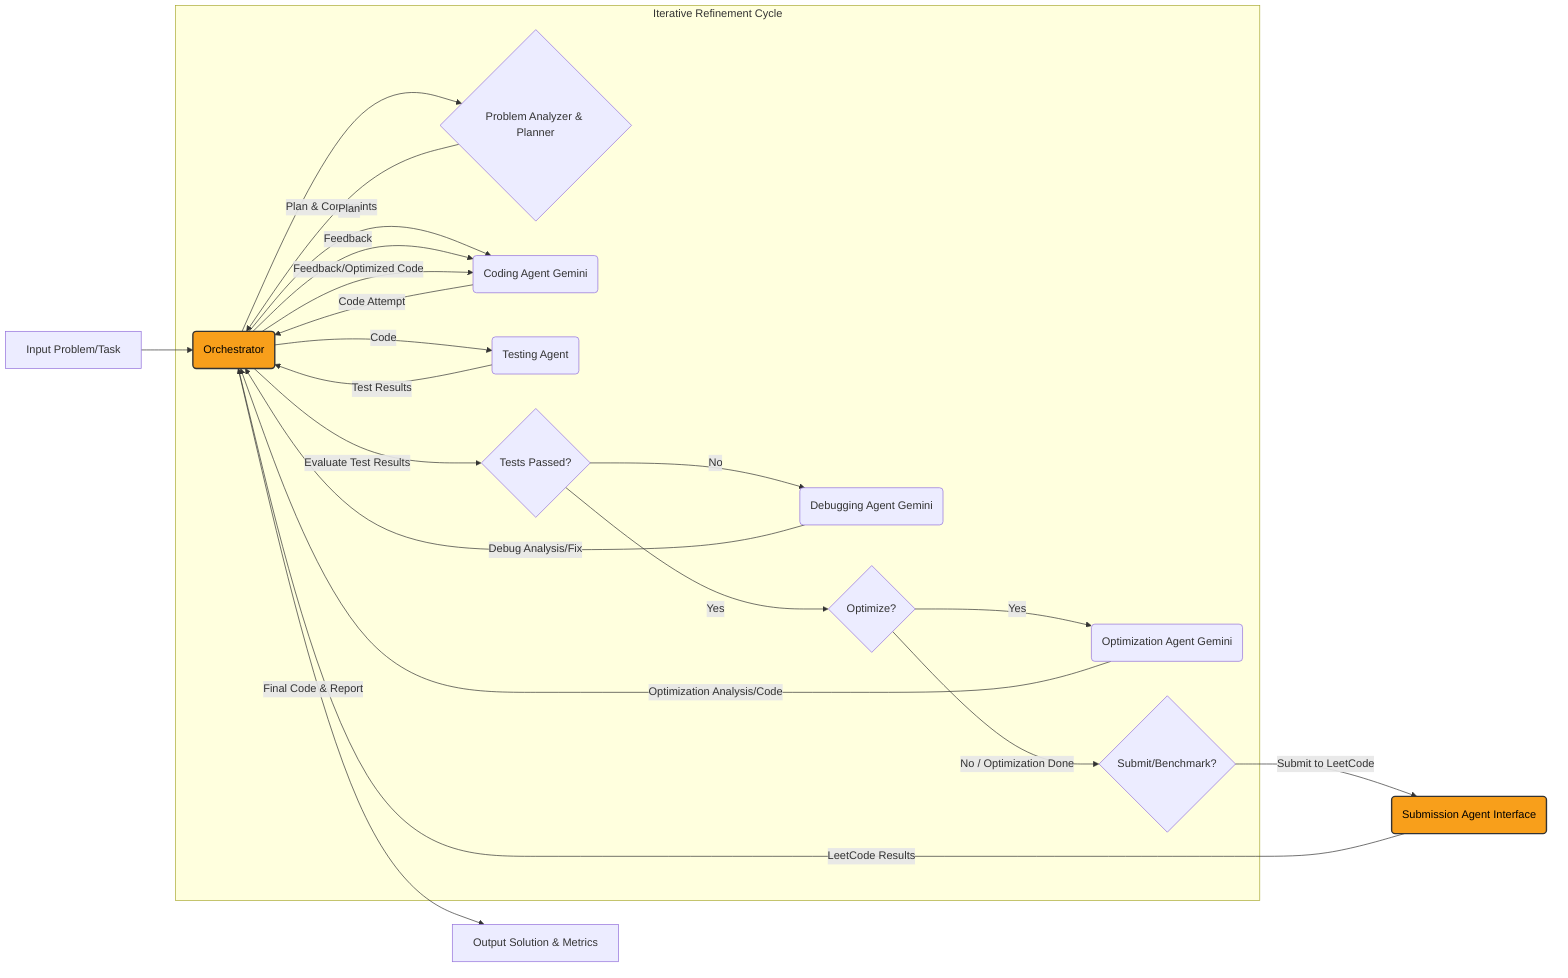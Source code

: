 graph LR
    A[Input Problem/Task] --> B(Orchestrator);

    subgraph Iterative Refinement Cycle
        B --> C{Problem Analyzer & Planner};
        C -- Plan & Constraints --> B;
        B -- Plan --> D(Coding Agent Gemini);
        D -- Code Attempt --> B;
        B -- Code --> E(Testing Agent);
        E -- Test Results --> B;
        B -- Evaluate Test Results --> F{Tests Passed?};
        F -- No --> G(Debugging Agent Gemini);
        G -- Debug Analysis/Fix --> B;
        B -- Feedback --> D; 

        F -- Yes --> H{Optimize?};
        H -- Yes --> I(Optimization Agent Gemini);
        I -- Optimization Analysis/Code --> B;
        B -- Feedback/Optimized Code --> D;
        H -- No / Optimization Done --> J{Submit/Benchmark?};
    end

    J -- Submit to LeetCode --> K(Submission Agent Interface);
    K -- LeetCode Results --> B;

    B -- Final Code & Report --> M[Output Solution & Metrics];

    style B fill:#f89f1b,stroke:#333,stroke-width:2px, color: black;
    style K fill:#f89f1b,stroke:#333,stroke-width:2px, color: black;